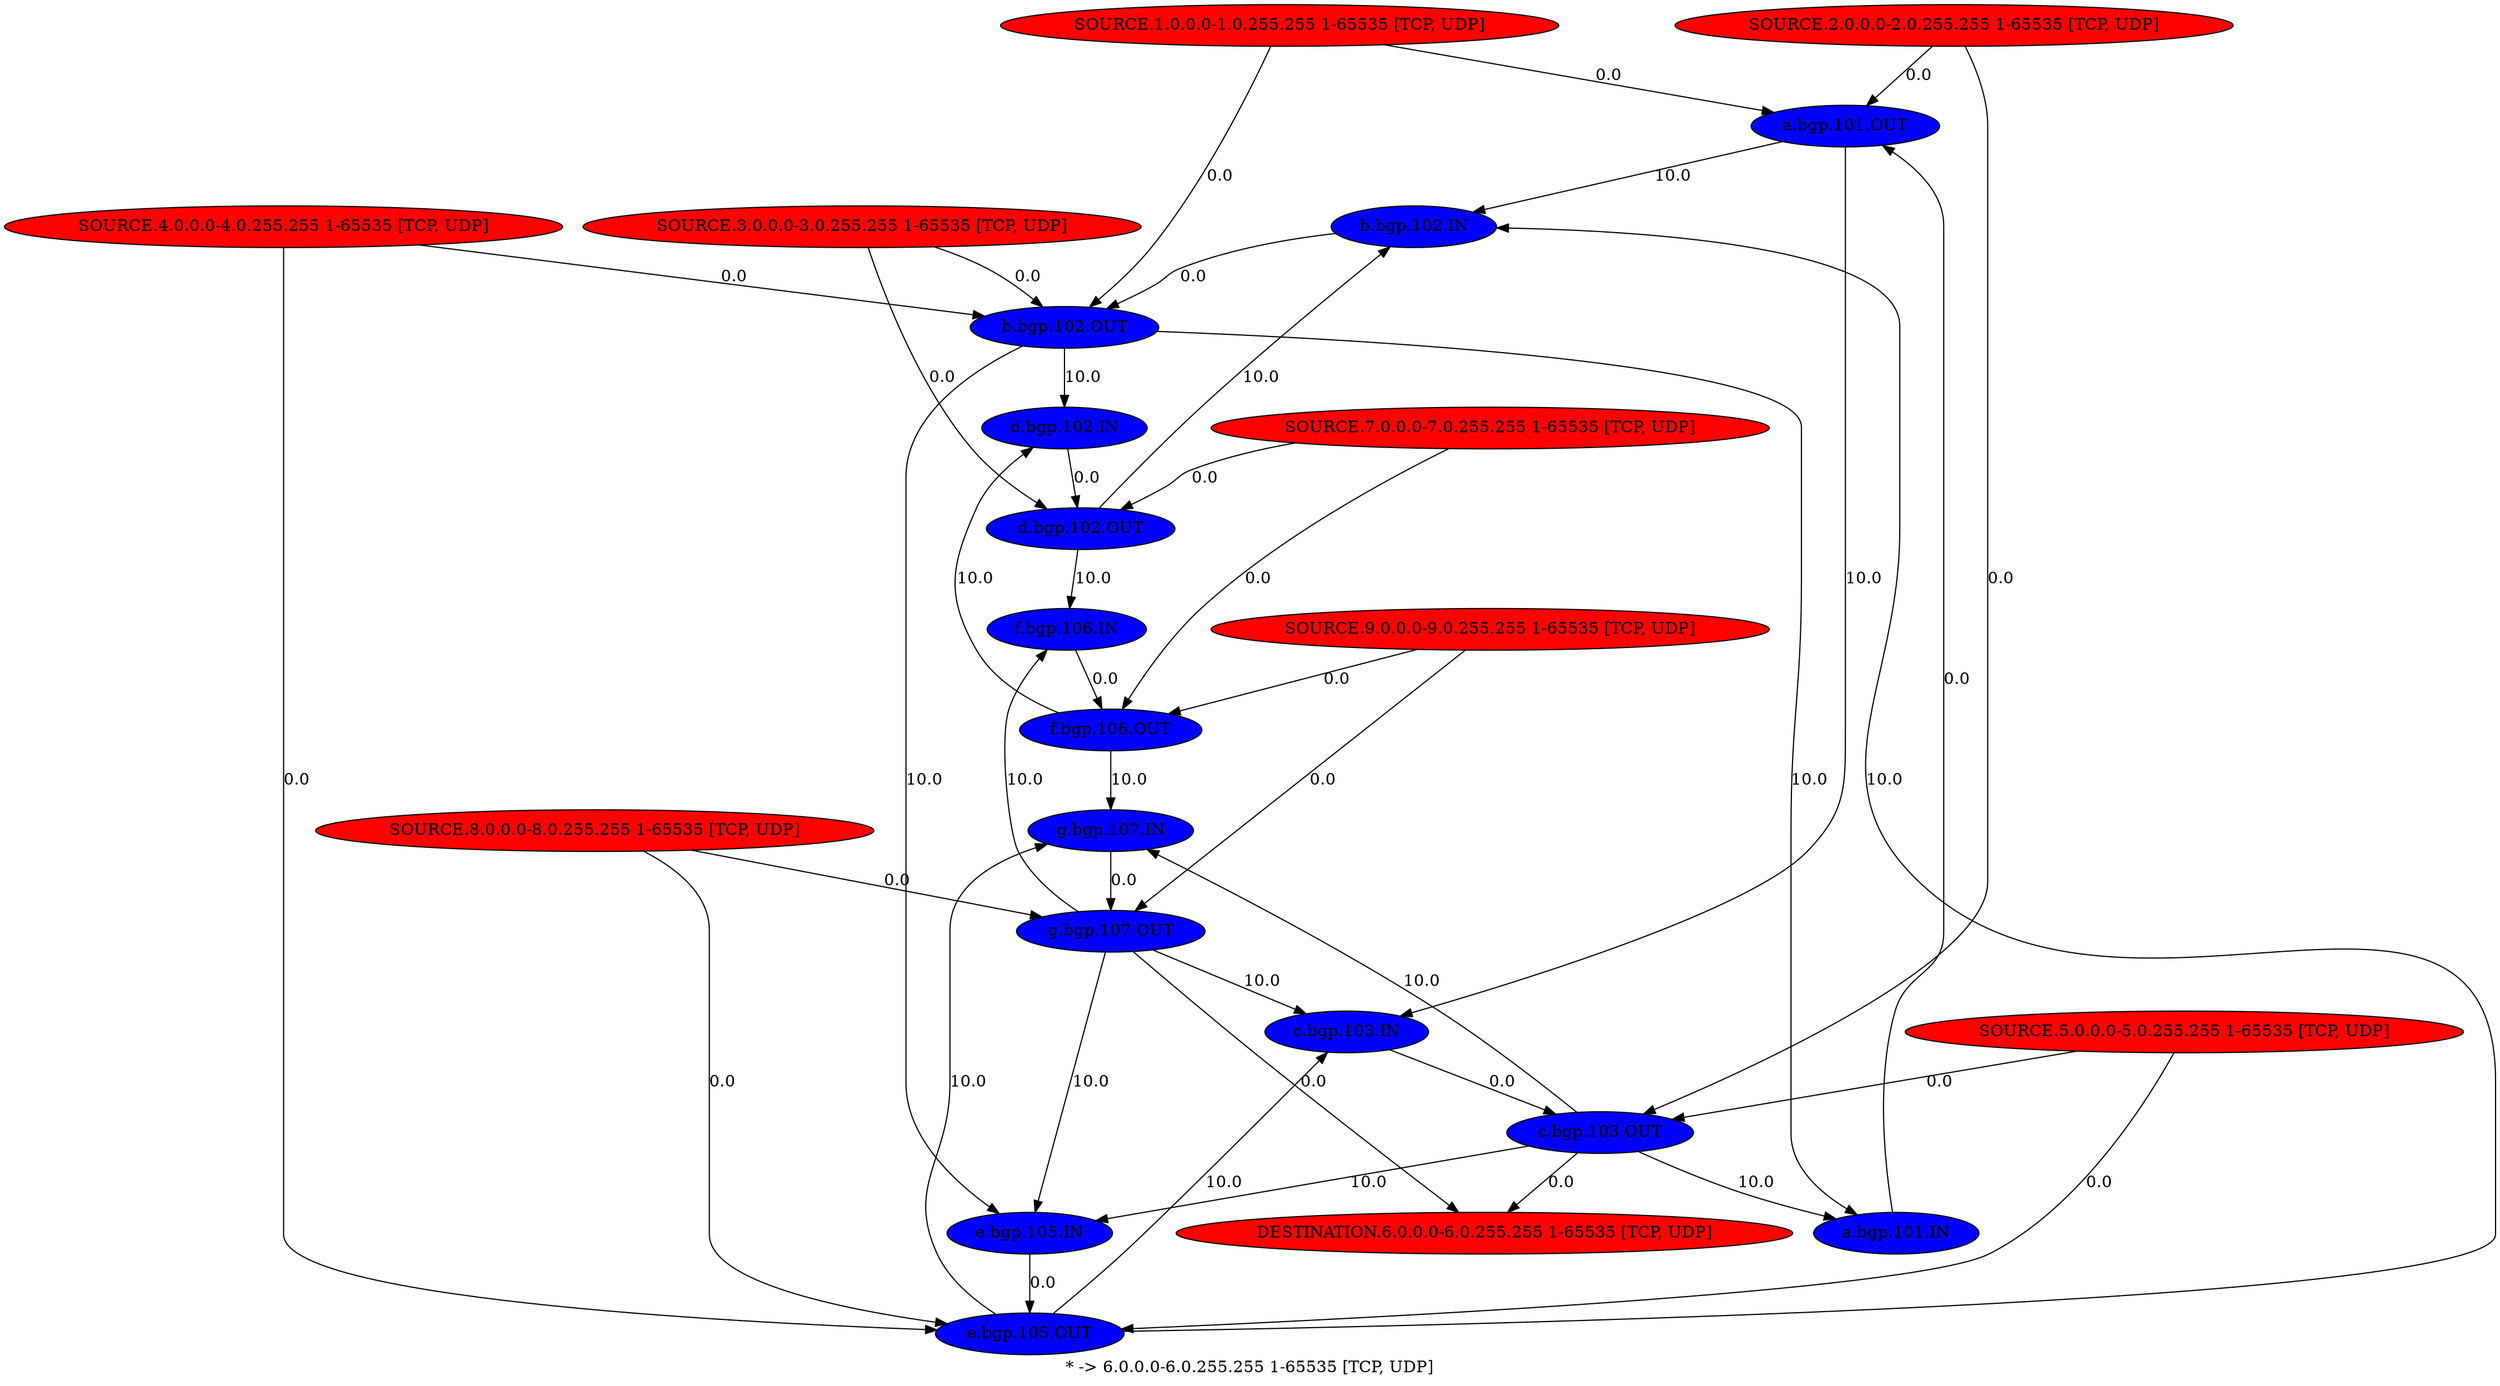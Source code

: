 digraph {
	"a.bgp.101.OUT" -> "b.bgp.102.IN" [label="10.0"]
	"a.bgp.101.OUT" -> "c.bgp.103.IN" [label="10.0"]
	"b.bgp.102.OUT" -> "a.bgp.101.IN" [label="10.0"]
	"b.bgp.102.OUT" -> "d.bgp.102.IN" [label="10.0"]
	"b.bgp.102.OUT" -> "e.bgp.105.IN" [label="10.0"]
	"c.bgp.103.OUT" -> "g.bgp.107.IN" [label="10.0"]
	"c.bgp.103.OUT" -> "a.bgp.101.IN" [label="10.0"]
	"c.bgp.103.OUT" -> "e.bgp.105.IN" [label="10.0"]
	"d.bgp.102.OUT" -> "f.bgp.106.IN" [label="10.0"]
	"d.bgp.102.OUT" -> "b.bgp.102.IN" [label="10.0"]
	"e.bgp.105.OUT" -> "c.bgp.103.IN" [label="10.0"]
	"e.bgp.105.OUT" -> "g.bgp.107.IN" [label="10.0"]
	"e.bgp.105.OUT" -> "b.bgp.102.IN" [label="10.0"]
	"f.bgp.106.OUT" -> "d.bgp.102.IN" [label="10.0"]
	"f.bgp.106.OUT" -> "g.bgp.107.IN" [label="10.0"]
	"g.bgp.107.OUT" -> "f.bgp.106.IN" [label="10.0"]
	"g.bgp.107.OUT" -> "c.bgp.103.IN" [label="10.0"]
	"g.bgp.107.OUT" -> "e.bgp.105.IN" [label="10.0"]
	"a.bgp.101.IN" -> "a.bgp.101.OUT" [label="0.0"]
	"b.bgp.102.IN" -> "b.bgp.102.OUT" [label="0.0"]
	"c.bgp.103.IN" -> "c.bgp.103.OUT" [label="0.0"]
	"d.bgp.102.IN" -> "d.bgp.102.OUT" [label="0.0"]
	"e.bgp.105.IN" -> "e.bgp.105.OUT" [label="0.0"]
	"f.bgp.106.IN" -> "f.bgp.106.OUT" [label="0.0"]
	"g.bgp.107.IN" -> "g.bgp.107.OUT" [label="0.0"]
	"SOURCE.1.0.0.0-1.0.255.255 1-65535 [TCP, UDP]" -> "a.bgp.101.OUT" [label="0.0"]
	"SOURCE.1.0.0.0-1.0.255.255 1-65535 [TCP, UDP]" -> "b.bgp.102.OUT" [label="0.0"]
	"SOURCE.2.0.0.0-2.0.255.255 1-65535 [TCP, UDP]" -> "c.bgp.103.OUT" [label="0.0"]
	"c.bgp.103.OUT" -> "DESTINATION.6.0.0.0-6.0.255.255 1-65535 [TCP, UDP]" [label="0.0"]
	"SOURCE.2.0.0.0-2.0.255.255 1-65535 [TCP, UDP]" -> "a.bgp.101.OUT" [label="0.0"]
	"SOURCE.3.0.0.0-3.0.255.255 1-65535 [TCP, UDP]" -> "d.bgp.102.OUT" [label="0.0"]
	"SOURCE.3.0.0.0-3.0.255.255 1-65535 [TCP, UDP]" -> "b.bgp.102.OUT" [label="0.0"]
	"SOURCE.4.0.0.0-4.0.255.255 1-65535 [TCP, UDP]" -> "e.bgp.105.OUT" [label="0.0"]
	"SOURCE.4.0.0.0-4.0.255.255 1-65535 [TCP, UDP]" -> "b.bgp.102.OUT" [label="0.0"]
	"SOURCE.5.0.0.0-5.0.255.255 1-65535 [TCP, UDP]" -> "c.bgp.103.OUT" [label="0.0"]
	"SOURCE.5.0.0.0-5.0.255.255 1-65535 [TCP, UDP]" -> "e.bgp.105.OUT" [label="0.0"]
	"SOURCE.7.0.0.0-7.0.255.255 1-65535 [TCP, UDP]" -> "f.bgp.106.OUT" [label="0.0"]
	"SOURCE.7.0.0.0-7.0.255.255 1-65535 [TCP, UDP]" -> "d.bgp.102.OUT" [label="0.0"]
	"SOURCE.8.0.0.0-8.0.255.255 1-65535 [TCP, UDP]" -> "g.bgp.107.OUT" [label="0.0"]
	"g.bgp.107.OUT" -> "DESTINATION.6.0.0.0-6.0.255.255 1-65535 [TCP, UDP]" [label="0.0"]
	"SOURCE.8.0.0.0-8.0.255.255 1-65535 [TCP, UDP]" -> "e.bgp.105.OUT" [label="0.0"]
	"SOURCE.9.0.0.0-9.0.255.255 1-65535 [TCP, UDP]" -> "f.bgp.106.OUT" [label="0.0"]
	"SOURCE.9.0.0.0-9.0.255.255 1-65535 [TCP, UDP]" -> "g.bgp.107.OUT" [label="0.0"]
	"a.bgp.101.IN"[shape=oval, style=filled, fillcolor=blue]
	"a.bgp.101.OUT"[shape=oval, style=filled, fillcolor=blue]
	"b.bgp.102.IN"[shape=oval, style=filled, fillcolor=blue]
	"b.bgp.102.OUT"[shape=oval, style=filled, fillcolor=blue]
	"c.bgp.103.IN"[shape=oval, style=filled, fillcolor=blue]
	"c.bgp.103.OUT"[shape=oval, style=filled, fillcolor=blue]
	"d.bgp.102.IN"[shape=oval, style=filled, fillcolor=blue]
	"d.bgp.102.OUT"[shape=oval, style=filled, fillcolor=blue]
	"e.bgp.105.IN"[shape=oval, style=filled, fillcolor=blue]
	"e.bgp.105.OUT"[shape=oval, style=filled, fillcolor=blue]
	"f.bgp.106.IN"[shape=oval, style=filled, fillcolor=blue]
	"f.bgp.106.OUT"[shape=oval, style=filled, fillcolor=blue]
	"g.bgp.107.IN"[shape=oval, style=filled, fillcolor=blue]
	"g.bgp.107.OUT"[shape=oval, style=filled, fillcolor=blue]
	"SOURCE.1.0.0.0-1.0.255.255 1-65535 [TCP, UDP]"[shape=oval, style=filled, fillcolor=red]
	"SOURCE.2.0.0.0-2.0.255.255 1-65535 [TCP, UDP]"[shape=oval, style=filled, fillcolor=red]
	"SOURCE.3.0.0.0-3.0.255.255 1-65535 [TCP, UDP]"[shape=oval, style=filled, fillcolor=red]
	"SOURCE.4.0.0.0-4.0.255.255 1-65535 [TCP, UDP]"[shape=oval, style=filled, fillcolor=red]
	"SOURCE.5.0.0.0-5.0.255.255 1-65535 [TCP, UDP]"[shape=oval, style=filled, fillcolor=red]
	"SOURCE.7.0.0.0-7.0.255.255 1-65535 [TCP, UDP]"[shape=oval, style=filled, fillcolor=red]
	"SOURCE.8.0.0.0-8.0.255.255 1-65535 [TCP, UDP]"[shape=oval, style=filled, fillcolor=red]
	"SOURCE.9.0.0.0-9.0.255.255 1-65535 [TCP, UDP]"[shape=oval, style=filled, fillcolor=red]
	"DESTINATION.6.0.0.0-6.0.255.255 1-65535 [TCP, UDP]"[shape=oval, style=filled, fillcolor=red]
label="* -> 6.0.0.0-6.0.255.255 1-65535 [TCP, UDP]"
}